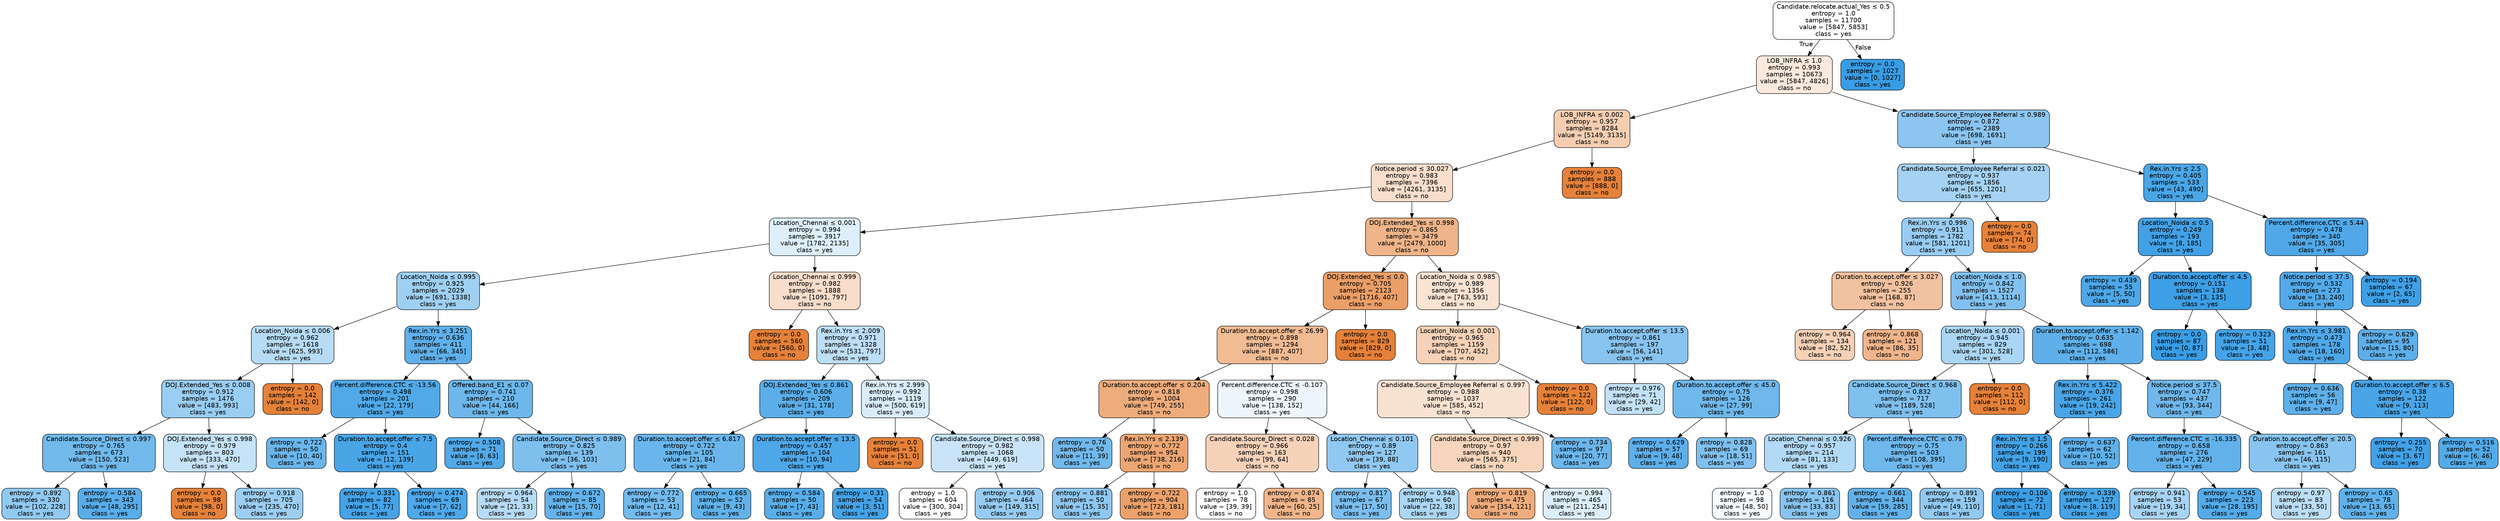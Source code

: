digraph Tree {
node [shape=box, style="filled, rounded", color="black", fontname=helvetica] ;
edge [fontname=helvetica] ;
0 [label=<Candidate.relocate.actual_Yes &le; 0.5<br/>entropy = 1.0<br/>samples = 11700<br/>value = [5847, 5853]<br/>class = yes>, fillcolor="#ffffff"] ;
1 [label=<LOB_INFRA &le; 1.0<br/>entropy = 0.993<br/>samples = 10673<br/>value = [5847, 4826]<br/>class = no>, fillcolor="#fae9dc"] ;
0 -> 1 [labeldistance=2.5, labelangle=45, headlabel="True"] ;
2 [label=<LOB_INFRA &le; 0.002<br/>entropy = 0.957<br/>samples = 8284<br/>value = [5149, 3135]<br/>class = no>, fillcolor="#f5ceb2"] ;
1 -> 2 ;
3 [label=<Notice.period &le; 30.027<br/>entropy = 0.983<br/>samples = 7396<br/>value = [4261, 3135]<br/>class = no>, fillcolor="#f8decb"] ;
2 -> 3 ;
4 [label=<Location_Chennai &le; 0.001<br/>entropy = 0.994<br/>samples = 3917<br/>value = [1782, 2135]<br/>class = yes>, fillcolor="#deeffb"] ;
3 -> 4 ;
5 [label=<Location_Noida &le; 0.995<br/>entropy = 0.925<br/>samples = 2029<br/>value = [691, 1338]<br/>class = yes>, fillcolor="#9fd0f2"] ;
4 -> 5 ;
6 [label=<Location_Noida &le; 0.006<br/>entropy = 0.962<br/>samples = 1618<br/>value = [625, 993]<br/>class = yes>, fillcolor="#b6dbf5"] ;
5 -> 6 ;
7 [label=<DOJ.Extended_Yes &le; 0.008<br/>entropy = 0.912<br/>samples = 1476<br/>value = [483, 993]<br/>class = yes>, fillcolor="#99cdf2"] ;
6 -> 7 ;
8 [label=<Candidate.Source_Direct &le; 0.997<br/>entropy = 0.765<br/>samples = 673<br/>value = [150, 523]<br/>class = yes>, fillcolor="#72b9ec"] ;
7 -> 8 ;
9 [label=<entropy = 0.892<br/>samples = 330<br/>value = [102, 228]<br/>class = yes>, fillcolor="#92c9f1"] ;
8 -> 9 ;
10 [label=<entropy = 0.584<br/>samples = 343<br/>value = [48, 295]<br/>class = yes>, fillcolor="#59ade9"] ;
8 -> 10 ;
11 [label=<DOJ.Extended_Yes &le; 0.998<br/>entropy = 0.979<br/>samples = 803<br/>value = [333, 470]<br/>class = yes>, fillcolor="#c5e2f7"] ;
7 -> 11 ;
12 [label=<entropy = 0.0<br/>samples = 98<br/>value = [98, 0]<br/>class = no>, fillcolor="#e58139"] ;
11 -> 12 ;
13 [label=<entropy = 0.918<br/>samples = 705<br/>value = [235, 470]<br/>class = yes>, fillcolor="#9ccef2"] ;
11 -> 13 ;
14 [label=<entropy = 0.0<br/>samples = 142<br/>value = [142, 0]<br/>class = no>, fillcolor="#e58139"] ;
6 -> 14 ;
15 [label=<Rex.in.Yrs &le; 3.251<br/>entropy = 0.636<br/>samples = 411<br/>value = [66, 345]<br/>class = yes>, fillcolor="#5fb0ea"] ;
5 -> 15 ;
16 [label=<Percent.difference.CTC &le; -13.56<br/>entropy = 0.498<br/>samples = 201<br/>value = [22, 179]<br/>class = yes>, fillcolor="#51a9e8"] ;
15 -> 16 ;
17 [label=<entropy = 0.722<br/>samples = 50<br/>value = [10, 40]<br/>class = yes>, fillcolor="#6ab6ec"] ;
16 -> 17 ;
18 [label=<Duration.to.accept.offer &le; 7.5<br/>entropy = 0.4<br/>samples = 151<br/>value = [12, 139]<br/>class = yes>, fillcolor="#4aa5e7"] ;
16 -> 18 ;
19 [label=<entropy = 0.331<br/>samples = 82<br/>value = [5, 77]<br/>class = yes>, fillcolor="#46a3e7"] ;
18 -> 19 ;
20 [label=<entropy = 0.474<br/>samples = 69<br/>value = [7, 62]<br/>class = yes>, fillcolor="#4fa8e8"] ;
18 -> 20 ;
21 [label=<Offered.band_E1 &le; 0.07<br/>entropy = 0.741<br/>samples = 210<br/>value = [44, 166]<br/>class = yes>, fillcolor="#6db7ec"] ;
15 -> 21 ;
22 [label=<entropy = 0.508<br/>samples = 71<br/>value = [8, 63]<br/>class = yes>, fillcolor="#52a9e8"] ;
21 -> 22 ;
23 [label=<Candidate.Source_Direct &le; 0.989<br/>entropy = 0.825<br/>samples = 139<br/>value = [36, 103]<br/>class = yes>, fillcolor="#7ebfee"] ;
21 -> 23 ;
24 [label=<entropy = 0.964<br/>samples = 54<br/>value = [21, 33]<br/>class = yes>, fillcolor="#b7dbf6"] ;
23 -> 24 ;
25 [label=<entropy = 0.672<br/>samples = 85<br/>value = [15, 70]<br/>class = yes>, fillcolor="#63b2eb"] ;
23 -> 25 ;
26 [label=<Location_Chennai &le; 0.999<br/>entropy = 0.982<br/>samples = 1888<br/>value = [1091, 797]<br/>class = no>, fillcolor="#f8ddca"] ;
4 -> 26 ;
27 [label=<entropy = 0.0<br/>samples = 560<br/>value = [560, 0]<br/>class = no>, fillcolor="#e58139"] ;
26 -> 27 ;
28 [label=<Rex.in.Yrs &le; 2.009<br/>entropy = 0.971<br/>samples = 1328<br/>value = [531, 797]<br/>class = yes>, fillcolor="#bddef6"] ;
26 -> 28 ;
29 [label=<DOJ.Extended_Yes &le; 0.861<br/>entropy = 0.606<br/>samples = 209<br/>value = [31, 178]<br/>class = yes>, fillcolor="#5baeea"] ;
28 -> 29 ;
30 [label=<Duration.to.accept.offer &le; 6.817<br/>entropy = 0.722<br/>samples = 105<br/>value = [21, 84]<br/>class = yes>, fillcolor="#6ab6ec"] ;
29 -> 30 ;
31 [label=<entropy = 0.772<br/>samples = 53<br/>value = [12, 41]<br/>class = yes>, fillcolor="#73baed"] ;
30 -> 31 ;
32 [label=<entropy = 0.665<br/>samples = 52<br/>value = [9, 43]<br/>class = yes>, fillcolor="#62b2ea"] ;
30 -> 32 ;
33 [label=<Duration.to.accept.offer &le; 13.5<br/>entropy = 0.457<br/>samples = 104<br/>value = [10, 94]<br/>class = yes>, fillcolor="#4ea7e8"] ;
29 -> 33 ;
34 [label=<entropy = 0.584<br/>samples = 50<br/>value = [7, 43]<br/>class = yes>, fillcolor="#59ade9"] ;
33 -> 34 ;
35 [label=<entropy = 0.31<br/>samples = 54<br/>value = [3, 51]<br/>class = yes>, fillcolor="#45a3e7"] ;
33 -> 35 ;
36 [label=<Rex.in.Yrs &le; 2.999<br/>entropy = 0.992<br/>samples = 1119<br/>value = [500, 619]<br/>class = yes>, fillcolor="#d9ecfa"] ;
28 -> 36 ;
37 [label=<entropy = 0.0<br/>samples = 51<br/>value = [51, 0]<br/>class = no>, fillcolor="#e58139"] ;
36 -> 37 ;
38 [label=<Candidate.Source_Direct &le; 0.998<br/>entropy = 0.982<br/>samples = 1068<br/>value = [449, 619]<br/>class = yes>, fillcolor="#c9e4f8"] ;
36 -> 38 ;
39 [label=<entropy = 1.0<br/>samples = 604<br/>value = [300, 304]<br/>class = yes>, fillcolor="#fcfeff"] ;
38 -> 39 ;
40 [label=<entropy = 0.906<br/>samples = 464<br/>value = [149, 315]<br/>class = yes>, fillcolor="#97cbf1"] ;
38 -> 40 ;
41 [label=<DOJ.Extended_Yes &le; 0.998<br/>entropy = 0.865<br/>samples = 3479<br/>value = [2479, 1000]<br/>class = no>, fillcolor="#efb489"] ;
3 -> 41 ;
42 [label=<DOJ.Extended_Yes &le; 0.0<br/>entropy = 0.705<br/>samples = 2123<br/>value = [1716, 407]<br/>class = no>, fillcolor="#eb9f68"] ;
41 -> 42 ;
43 [label=<Duration.to.accept.offer &le; 26.99<br/>entropy = 0.898<br/>samples = 1294<br/>value = [887, 407]<br/>class = no>, fillcolor="#f1bb94"] ;
42 -> 43 ;
44 [label=<Duration.to.accept.offer &le; 0.204<br/>entropy = 0.818<br/>samples = 1004<br/>value = [749, 255]<br/>class = no>, fillcolor="#eeac7c"] ;
43 -> 44 ;
45 [label=<entropy = 0.76<br/>samples = 50<br/>value = [11, 39]<br/>class = yes>, fillcolor="#71b9ec"] ;
44 -> 45 ;
46 [label=<Rex.in.Yrs &le; 2.139<br/>entropy = 0.772<br/>samples = 954<br/>value = [738, 216]<br/>class = no>, fillcolor="#eda673"] ;
44 -> 46 ;
47 [label=<entropy = 0.881<br/>samples = 50<br/>value = [15, 35]<br/>class = yes>, fillcolor="#8ec7f0"] ;
46 -> 47 ;
48 [label=<entropy = 0.722<br/>samples = 904<br/>value = [723, 181]<br/>class = no>, fillcolor="#eca16b"] ;
46 -> 48 ;
49 [label=<Percent.difference.CTC &le; -0.107<br/>entropy = 0.998<br/>samples = 290<br/>value = [138, 152]<br/>class = yes>, fillcolor="#edf6fd"] ;
43 -> 49 ;
50 [label=<Candidate.Source_Direct &le; 0.028<br/>entropy = 0.966<br/>samples = 163<br/>value = [99, 64]<br/>class = no>, fillcolor="#f6d2b9"] ;
49 -> 50 ;
51 [label=<entropy = 1.0<br/>samples = 78<br/>value = [39, 39]<br/>class = no>, fillcolor="#ffffff"] ;
50 -> 51 ;
52 [label=<entropy = 0.874<br/>samples = 85<br/>value = [60, 25]<br/>class = no>, fillcolor="#f0b58b"] ;
50 -> 52 ;
53 [label=<Location_Chennai &le; 0.101<br/>entropy = 0.89<br/>samples = 127<br/>value = [39, 88]<br/>class = yes>, fillcolor="#91c8f1"] ;
49 -> 53 ;
54 [label=<entropy = 0.817<br/>samples = 67<br/>value = [17, 50]<br/>class = yes>, fillcolor="#7cbeee"] ;
53 -> 54 ;
55 [label=<entropy = 0.948<br/>samples = 60<br/>value = [22, 38]<br/>class = yes>, fillcolor="#acd6f4"] ;
53 -> 55 ;
56 [label=<entropy = 0.0<br/>samples = 829<br/>value = [829, 0]<br/>class = no>, fillcolor="#e58139"] ;
42 -> 56 ;
57 [label=<Location_Noida &le; 0.985<br/>entropy = 0.989<br/>samples = 1356<br/>value = [763, 593]<br/>class = no>, fillcolor="#f9e3d3"] ;
41 -> 57 ;
58 [label=<Location_Noida &le; 0.001<br/>entropy = 0.965<br/>samples = 1159<br/>value = [707, 452]<br/>class = no>, fillcolor="#f6d2b8"] ;
57 -> 58 ;
59 [label=<Candidate.Source_Employee Referral &le; 0.997<br/>entropy = 0.988<br/>samples = 1037<br/>value = [585, 452]<br/>class = no>, fillcolor="#f9e2d2"] ;
58 -> 59 ;
60 [label=<Candidate.Source_Direct &le; 0.999<br/>entropy = 0.97<br/>samples = 940<br/>value = [565, 375]<br/>class = no>, fillcolor="#f6d5bc"] ;
59 -> 60 ;
61 [label=<entropy = 0.819<br/>samples = 475<br/>value = [354, 121]<br/>class = no>, fillcolor="#eeac7d"] ;
60 -> 61 ;
62 [label=<entropy = 0.994<br/>samples = 465<br/>value = [211, 254]<br/>class = yes>, fillcolor="#ddeefb"] ;
60 -> 62 ;
63 [label=<entropy = 0.734<br/>samples = 97<br/>value = [20, 77]<br/>class = yes>, fillcolor="#6cb6ec"] ;
59 -> 63 ;
64 [label=<entropy = 0.0<br/>samples = 122<br/>value = [122, 0]<br/>class = no>, fillcolor="#e58139"] ;
58 -> 64 ;
65 [label=<Duration.to.accept.offer &le; 13.5<br/>entropy = 0.861<br/>samples = 197<br/>value = [56, 141]<br/>class = yes>, fillcolor="#88c4ef"] ;
57 -> 65 ;
66 [label=<entropy = 0.976<br/>samples = 71<br/>value = [29, 42]<br/>class = yes>, fillcolor="#c2e1f7"] ;
65 -> 66 ;
67 [label=<Duration.to.accept.offer &le; 45.0<br/>entropy = 0.75<br/>samples = 126<br/>value = [27, 99]<br/>class = yes>, fillcolor="#6fb8ec"] ;
65 -> 67 ;
68 [label=<entropy = 0.629<br/>samples = 57<br/>value = [9, 48]<br/>class = yes>, fillcolor="#5eafea"] ;
67 -> 68 ;
69 [label=<entropy = 0.828<br/>samples = 69<br/>value = [18, 51]<br/>class = yes>, fillcolor="#7fc0ee"] ;
67 -> 69 ;
70 [label=<entropy = 0.0<br/>samples = 888<br/>value = [888, 0]<br/>class = no>, fillcolor="#e58139"] ;
2 -> 70 ;
71 [label=<Candidate.Source_Employee Referral &le; 0.989<br/>entropy = 0.872<br/>samples = 2389<br/>value = [698, 1691]<br/>class = yes>, fillcolor="#8bc5f0"] ;
1 -> 71 ;
72 [label=<Candidate.Source_Employee Referral &le; 0.021<br/>entropy = 0.937<br/>samples = 1856<br/>value = [655, 1201]<br/>class = yes>, fillcolor="#a5d2f3"] ;
71 -> 72 ;
73 [label=<Rex.in.Yrs &le; 0.996<br/>entropy = 0.911<br/>samples = 1782<br/>value = [581, 1201]<br/>class = yes>, fillcolor="#99ccf2"] ;
72 -> 73 ;
74 [label=<Duration.to.accept.offer &le; 3.027<br/>entropy = 0.926<br/>samples = 255<br/>value = [168, 87]<br/>class = no>, fillcolor="#f2c2a0"] ;
73 -> 74 ;
75 [label=<entropy = 0.964<br/>samples = 134<br/>value = [82, 52]<br/>class = no>, fillcolor="#f5d1b7"] ;
74 -> 75 ;
76 [label=<entropy = 0.868<br/>samples = 121<br/>value = [86, 35]<br/>class = no>, fillcolor="#f0b48a"] ;
74 -> 76 ;
77 [label=<Location_Noida &le; 1.0<br/>entropy = 0.842<br/>samples = 1527<br/>value = [413, 1114]<br/>class = yes>, fillcolor="#82c1ef"] ;
73 -> 77 ;
78 [label=<Location_Noida &le; 0.001<br/>entropy = 0.945<br/>samples = 829<br/>value = [301, 528]<br/>class = yes>, fillcolor="#aad5f4"] ;
77 -> 78 ;
79 [label=<Candidate.Source_Direct &le; 0.968<br/>entropy = 0.832<br/>samples = 717<br/>value = [189, 528]<br/>class = yes>, fillcolor="#80c0ee"] ;
78 -> 79 ;
80 [label=<Location_Chennai &le; 0.926<br/>entropy = 0.957<br/>samples = 214<br/>value = [81, 133]<br/>class = yes>, fillcolor="#b2d9f5"] ;
79 -> 80 ;
81 [label=<entropy = 1.0<br/>samples = 98<br/>value = [48, 50]<br/>class = yes>, fillcolor="#f7fbfe"] ;
80 -> 81 ;
82 [label=<entropy = 0.861<br/>samples = 116<br/>value = [33, 83]<br/>class = yes>, fillcolor="#88c4ef"] ;
80 -> 82 ;
83 [label=<Percent.difference.CTC &le; 0.79<br/>entropy = 0.75<br/>samples = 503<br/>value = [108, 395]<br/>class = yes>, fillcolor="#6fb8ec"] ;
79 -> 83 ;
84 [label=<entropy = 0.661<br/>samples = 344<br/>value = [59, 285]<br/>class = yes>, fillcolor="#62b1ea"] ;
83 -> 84 ;
85 [label=<entropy = 0.891<br/>samples = 159<br/>value = [49, 110]<br/>class = yes>, fillcolor="#91c9f1"] ;
83 -> 85 ;
86 [label=<entropy = 0.0<br/>samples = 112<br/>value = [112, 0]<br/>class = no>, fillcolor="#e58139"] ;
78 -> 86 ;
87 [label=<Duration.to.accept.offer &le; 1.142<br/>entropy = 0.635<br/>samples = 698<br/>value = [112, 586]<br/>class = yes>, fillcolor="#5fb0ea"] ;
77 -> 87 ;
88 [label=<Rex.in.Yrs &le; 5.422<br/>entropy = 0.376<br/>samples = 261<br/>value = [19, 242]<br/>class = yes>, fillcolor="#49a5e7"] ;
87 -> 88 ;
89 [label=<Rex.in.Yrs &le; 1.5<br/>entropy = 0.266<br/>samples = 199<br/>value = [9, 190]<br/>class = yes>, fillcolor="#42a2e6"] ;
88 -> 89 ;
90 [label=<entropy = 0.106<br/>samples = 72<br/>value = [1, 71]<br/>class = yes>, fillcolor="#3c9ee5"] ;
89 -> 90 ;
91 [label=<entropy = 0.339<br/>samples = 127<br/>value = [8, 119]<br/>class = yes>, fillcolor="#46a4e7"] ;
89 -> 91 ;
92 [label=<entropy = 0.637<br/>samples = 62<br/>value = [10, 52]<br/>class = yes>, fillcolor="#5fb0ea"] ;
88 -> 92 ;
93 [label=<Notice.period &le; 37.5<br/>entropy = 0.747<br/>samples = 437<br/>value = [93, 344]<br/>class = yes>, fillcolor="#6fb7ec"] ;
87 -> 93 ;
94 [label=<Percent.difference.CTC &le; -16.335<br/>entropy = 0.658<br/>samples = 276<br/>value = [47, 229]<br/>class = yes>, fillcolor="#62b1ea"] ;
93 -> 94 ;
95 [label=<entropy = 0.941<br/>samples = 53<br/>value = [19, 34]<br/>class = yes>, fillcolor="#a8d4f4"] ;
94 -> 95 ;
96 [label=<entropy = 0.545<br/>samples = 223<br/>value = [28, 195]<br/>class = yes>, fillcolor="#55abe9"] ;
94 -> 96 ;
97 [label=<Duration.to.accept.offer &le; 20.5<br/>entropy = 0.863<br/>samples = 161<br/>value = [46, 115]<br/>class = yes>, fillcolor="#88c4ef"] ;
93 -> 97 ;
98 [label=<entropy = 0.97<br/>samples = 83<br/>value = [33, 50]<br/>class = yes>, fillcolor="#bcdef6"] ;
97 -> 98 ;
99 [label=<entropy = 0.65<br/>samples = 78<br/>value = [13, 65]<br/>class = yes>, fillcolor="#61b1ea"] ;
97 -> 99 ;
100 [label=<entropy = 0.0<br/>samples = 74<br/>value = [74, 0]<br/>class = no>, fillcolor="#e58139"] ;
72 -> 100 ;
101 [label=<Rex.in.Yrs &le; 2.5<br/>entropy = 0.405<br/>samples = 533<br/>value = [43, 490]<br/>class = yes>, fillcolor="#4aa6e7"] ;
71 -> 101 ;
102 [label=<Location_Noida &le; 0.5<br/>entropy = 0.249<br/>samples = 193<br/>value = [8, 185]<br/>class = yes>, fillcolor="#42a1e6"] ;
101 -> 102 ;
103 [label=<entropy = 0.439<br/>samples = 55<br/>value = [5, 50]<br/>class = yes>, fillcolor="#4da7e8"] ;
102 -> 103 ;
104 [label=<Duration.to.accept.offer &le; 4.5<br/>entropy = 0.151<br/>samples = 138<br/>value = [3, 135]<br/>class = yes>, fillcolor="#3d9fe6"] ;
102 -> 104 ;
105 [label=<entropy = 0.0<br/>samples = 87<br/>value = [0, 87]<br/>class = yes>, fillcolor="#399de5"] ;
104 -> 105 ;
106 [label=<entropy = 0.323<br/>samples = 51<br/>value = [3, 48]<br/>class = yes>, fillcolor="#45a3e7"] ;
104 -> 106 ;
107 [label=<Percent.difference.CTC &le; 5.44<br/>entropy = 0.478<br/>samples = 340<br/>value = [35, 305]<br/>class = yes>, fillcolor="#50a8e8"] ;
101 -> 107 ;
108 [label=<Notice.period &le; 37.5<br/>entropy = 0.532<br/>samples = 273<br/>value = [33, 240]<br/>class = yes>, fillcolor="#54aae9"] ;
107 -> 108 ;
109 [label=<Rex.in.Yrs &le; 3.981<br/>entropy = 0.473<br/>samples = 178<br/>value = [18, 160]<br/>class = yes>, fillcolor="#4fa8e8"] ;
108 -> 109 ;
110 [label=<entropy = 0.636<br/>samples = 56<br/>value = [9, 47]<br/>class = yes>, fillcolor="#5fb0ea"] ;
109 -> 110 ;
111 [label=<Duration.to.accept.offer &le; 6.5<br/>entropy = 0.38<br/>samples = 122<br/>value = [9, 113]<br/>class = yes>, fillcolor="#49a5e7"] ;
109 -> 111 ;
112 [label=<entropy = 0.255<br/>samples = 70<br/>value = [3, 67]<br/>class = yes>, fillcolor="#42a1e6"] ;
111 -> 112 ;
113 [label=<entropy = 0.516<br/>samples = 52<br/>value = [6, 46]<br/>class = yes>, fillcolor="#53aae8"] ;
111 -> 113 ;
114 [label=<entropy = 0.629<br/>samples = 95<br/>value = [15, 80]<br/>class = yes>, fillcolor="#5eafea"] ;
108 -> 114 ;
115 [label=<entropy = 0.194<br/>samples = 67<br/>value = [2, 65]<br/>class = yes>, fillcolor="#3fa0e6"] ;
107 -> 115 ;
116 [label=<entropy = 0.0<br/>samples = 1027<br/>value = [0, 1027]<br/>class = yes>, fillcolor="#399de5"] ;
0 -> 116 [labeldistance=2.5, labelangle=-45, headlabel="False"] ;
}